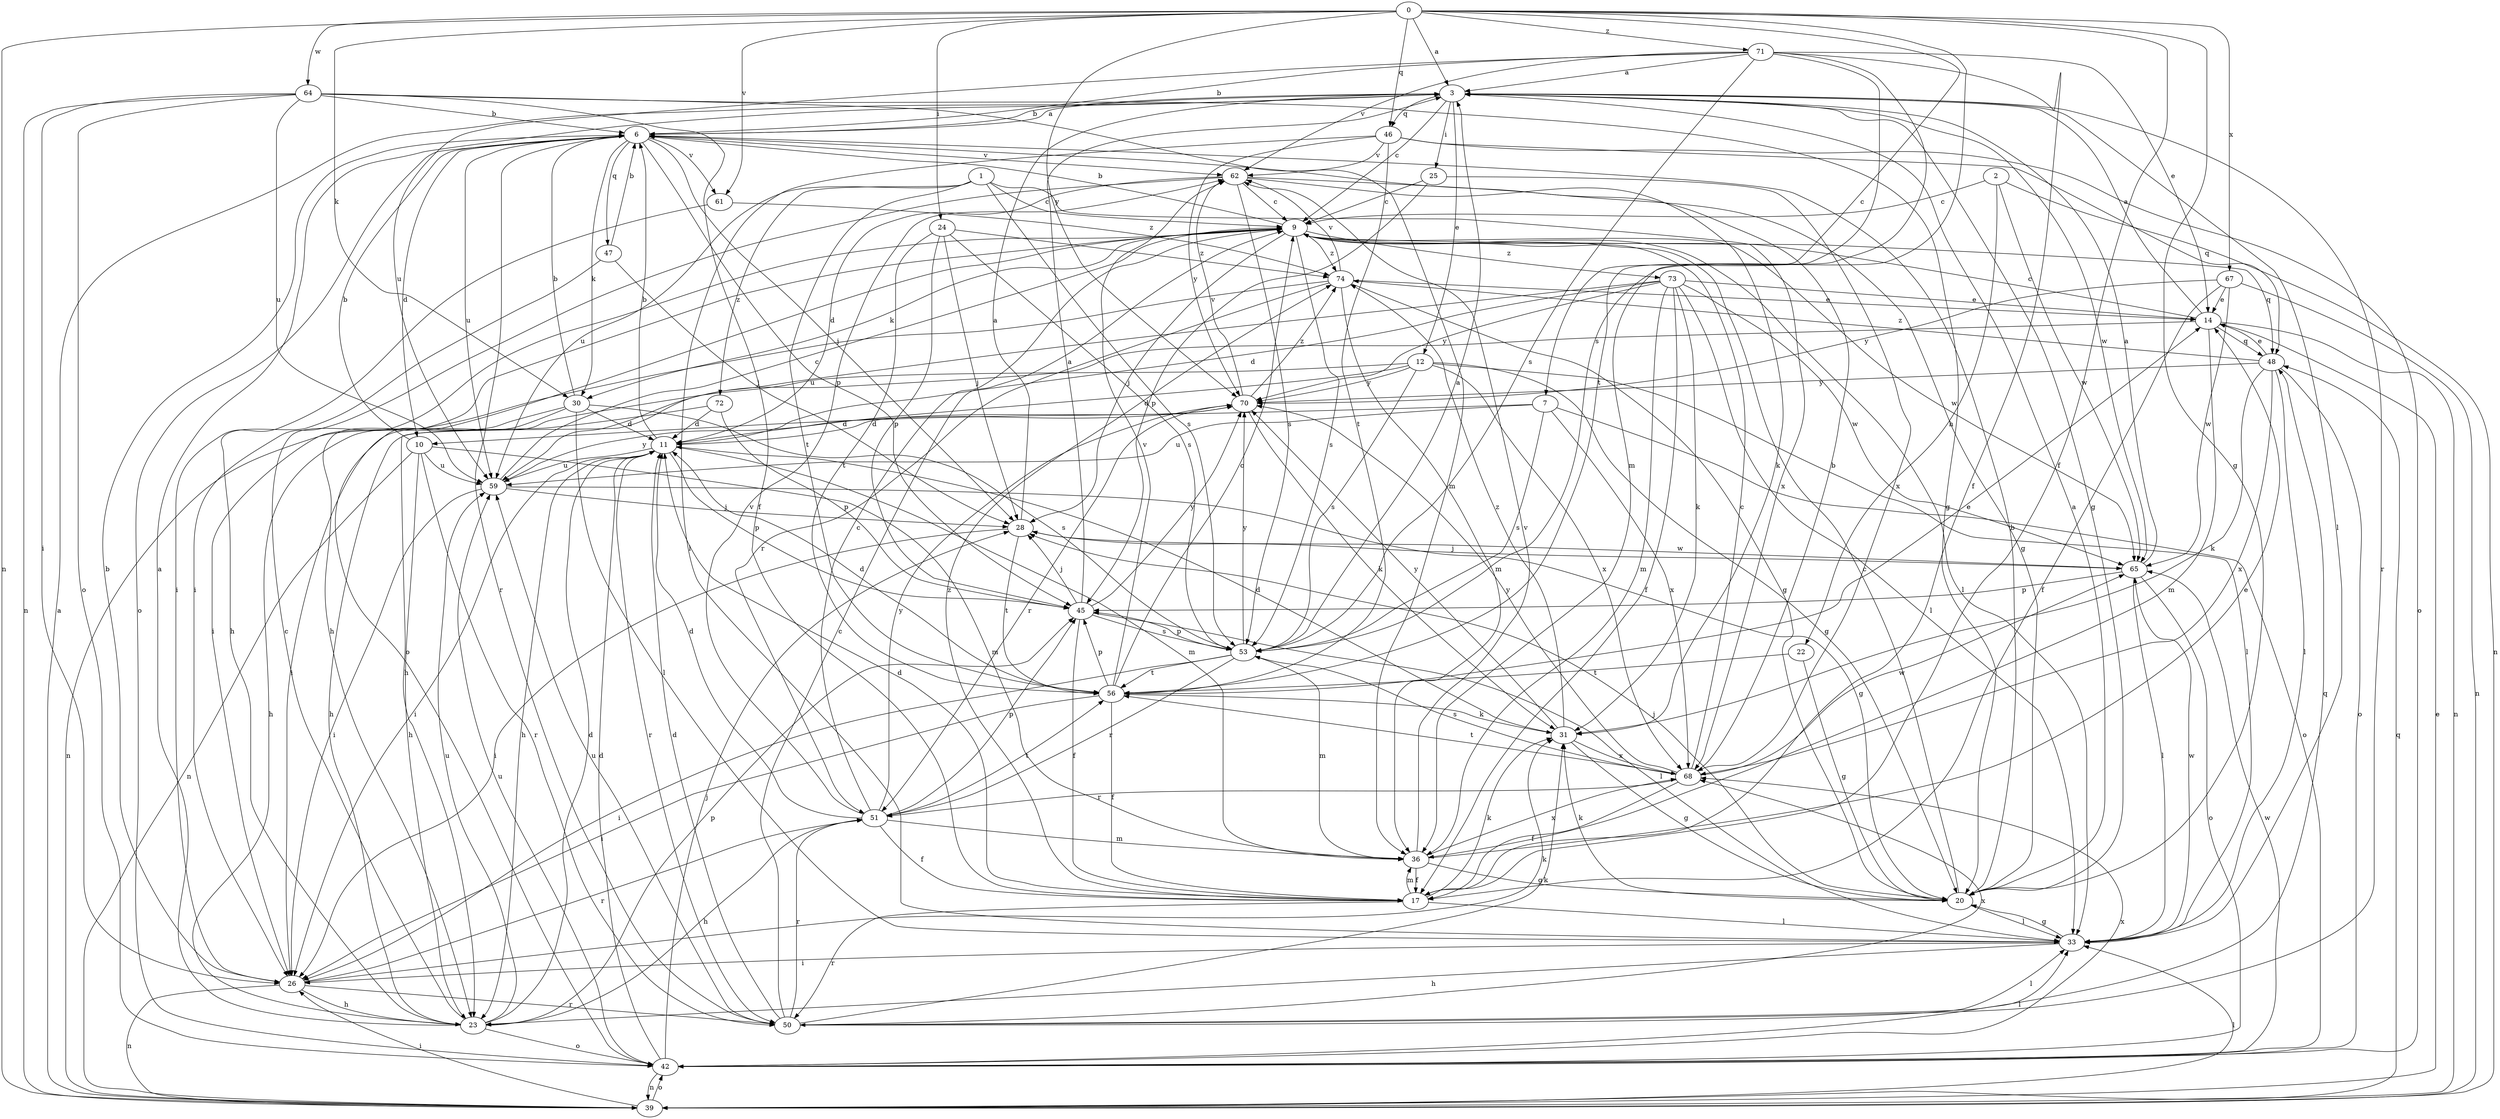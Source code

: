 strict digraph  {
0;
1;
2;
3;
6;
7;
9;
10;
11;
12;
14;
17;
20;
22;
23;
24;
25;
26;
28;
30;
31;
33;
36;
39;
42;
45;
46;
47;
48;
50;
51;
53;
56;
59;
61;
62;
64;
65;
67;
68;
70;
71;
72;
73;
74;
0 -> 3  [label=a];
0 -> 7  [label=c];
0 -> 17  [label=f];
0 -> 20  [label=g];
0 -> 24  [label=i];
0 -> 30  [label=k];
0 -> 39  [label=n];
0 -> 46  [label=q];
0 -> 53  [label=s];
0 -> 61  [label=v];
0 -> 64  [label=w];
0 -> 67  [label=x];
0 -> 70  [label=y];
0 -> 71  [label=z];
1 -> 9  [label=c];
1 -> 53  [label=s];
1 -> 56  [label=t];
1 -> 59  [label=u];
1 -> 68  [label=x];
1 -> 72  [label=z];
2 -> 9  [label=c];
2 -> 22  [label=h];
2 -> 39  [label=n];
2 -> 65  [label=w];
3 -> 6  [label=b];
3 -> 9  [label=c];
3 -> 12  [label=e];
3 -> 20  [label=g];
3 -> 25  [label=i];
3 -> 33  [label=l];
3 -> 46  [label=q];
3 -> 50  [label=r];
3 -> 65  [label=w];
6 -> 3  [label=a];
6 -> 10  [label=d];
6 -> 28  [label=j];
6 -> 30  [label=k];
6 -> 42  [label=o];
6 -> 45  [label=p];
6 -> 47  [label=q];
6 -> 50  [label=r];
6 -> 59  [label=u];
6 -> 61  [label=v];
6 -> 62  [label=v];
7 -> 10  [label=d];
7 -> 42  [label=o];
7 -> 53  [label=s];
7 -> 59  [label=u];
7 -> 68  [label=x];
9 -> 6  [label=b];
9 -> 23  [label=h];
9 -> 28  [label=j];
9 -> 30  [label=k];
9 -> 33  [label=l];
9 -> 42  [label=o];
9 -> 48  [label=q];
9 -> 53  [label=s];
9 -> 65  [label=w];
9 -> 73  [label=z];
9 -> 74  [label=z];
10 -> 6  [label=b];
10 -> 23  [label=h];
10 -> 36  [label=m];
10 -> 39  [label=n];
10 -> 50  [label=r];
10 -> 59  [label=u];
11 -> 6  [label=b];
11 -> 23  [label=h];
11 -> 26  [label=i];
11 -> 36  [label=m];
11 -> 45  [label=p];
11 -> 50  [label=r];
11 -> 59  [label=u];
12 -> 11  [label=d];
12 -> 20  [label=g];
12 -> 26  [label=i];
12 -> 33  [label=l];
12 -> 53  [label=s];
12 -> 68  [label=x];
12 -> 70  [label=y];
14 -> 3  [label=a];
14 -> 9  [label=c];
14 -> 23  [label=h];
14 -> 36  [label=m];
14 -> 39  [label=n];
14 -> 48  [label=q];
17 -> 11  [label=d];
17 -> 31  [label=k];
17 -> 33  [label=l];
17 -> 36  [label=m];
17 -> 50  [label=r];
17 -> 74  [label=z];
20 -> 3  [label=a];
20 -> 6  [label=b];
20 -> 9  [label=c];
20 -> 28  [label=j];
20 -> 31  [label=k];
20 -> 33  [label=l];
22 -> 20  [label=g];
22 -> 56  [label=t];
23 -> 3  [label=a];
23 -> 9  [label=c];
23 -> 11  [label=d];
23 -> 42  [label=o];
23 -> 45  [label=p];
23 -> 59  [label=u];
24 -> 28  [label=j];
24 -> 45  [label=p];
24 -> 53  [label=s];
24 -> 56  [label=t];
24 -> 74  [label=z];
25 -> 9  [label=c];
25 -> 45  [label=p];
25 -> 68  [label=x];
26 -> 6  [label=b];
26 -> 23  [label=h];
26 -> 31  [label=k];
26 -> 39  [label=n];
26 -> 50  [label=r];
26 -> 51  [label=r];
28 -> 3  [label=a];
28 -> 26  [label=i];
28 -> 56  [label=t];
28 -> 65  [label=w];
30 -> 6  [label=b];
30 -> 11  [label=d];
30 -> 23  [label=h];
30 -> 33  [label=l];
30 -> 39  [label=n];
30 -> 53  [label=s];
31 -> 11  [label=d];
31 -> 20  [label=g];
31 -> 68  [label=x];
31 -> 70  [label=y];
31 -> 74  [label=z];
33 -> 20  [label=g];
33 -> 23  [label=h];
33 -> 26  [label=i];
33 -> 65  [label=w];
36 -> 14  [label=e];
36 -> 17  [label=f];
36 -> 20  [label=g];
36 -> 62  [label=v];
36 -> 68  [label=x];
39 -> 3  [label=a];
39 -> 14  [label=e];
39 -> 26  [label=i];
39 -> 33  [label=l];
39 -> 42  [label=o];
39 -> 48  [label=q];
42 -> 11  [label=d];
42 -> 28  [label=j];
42 -> 33  [label=l];
42 -> 39  [label=n];
42 -> 59  [label=u];
42 -> 65  [label=w];
42 -> 68  [label=x];
45 -> 3  [label=a];
45 -> 17  [label=f];
45 -> 28  [label=j];
45 -> 33  [label=l];
45 -> 53  [label=s];
45 -> 70  [label=y];
46 -> 33  [label=l];
46 -> 42  [label=o];
46 -> 48  [label=q];
46 -> 56  [label=t];
46 -> 62  [label=v];
46 -> 70  [label=y];
47 -> 6  [label=b];
47 -> 23  [label=h];
47 -> 28  [label=j];
48 -> 14  [label=e];
48 -> 31  [label=k];
48 -> 33  [label=l];
48 -> 42  [label=o];
48 -> 68  [label=x];
48 -> 70  [label=y];
48 -> 74  [label=z];
50 -> 9  [label=c];
50 -> 11  [label=d];
50 -> 31  [label=k];
50 -> 33  [label=l];
50 -> 48  [label=q];
50 -> 51  [label=r];
50 -> 59  [label=u];
50 -> 68  [label=x];
51 -> 9  [label=c];
51 -> 11  [label=d];
51 -> 17  [label=f];
51 -> 23  [label=h];
51 -> 36  [label=m];
51 -> 45  [label=p];
51 -> 56  [label=t];
51 -> 62  [label=v];
51 -> 70  [label=y];
53 -> 3  [label=a];
53 -> 26  [label=i];
53 -> 36  [label=m];
53 -> 45  [label=p];
53 -> 51  [label=r];
53 -> 56  [label=t];
53 -> 70  [label=y];
56 -> 9  [label=c];
56 -> 11  [label=d];
56 -> 14  [label=e];
56 -> 17  [label=f];
56 -> 26  [label=i];
56 -> 31  [label=k];
56 -> 45  [label=p];
56 -> 62  [label=v];
59 -> 9  [label=c];
59 -> 20  [label=g];
59 -> 26  [label=i];
59 -> 28  [label=j];
59 -> 70  [label=y];
61 -> 26  [label=i];
61 -> 74  [label=z];
62 -> 9  [label=c];
62 -> 11  [label=d];
62 -> 20  [label=g];
62 -> 26  [label=i];
62 -> 31  [label=k];
62 -> 53  [label=s];
64 -> 6  [label=b];
64 -> 17  [label=f];
64 -> 20  [label=g];
64 -> 26  [label=i];
64 -> 36  [label=m];
64 -> 39  [label=n];
64 -> 42  [label=o];
64 -> 59  [label=u];
65 -> 3  [label=a];
65 -> 28  [label=j];
65 -> 33  [label=l];
65 -> 42  [label=o];
65 -> 45  [label=p];
67 -> 14  [label=e];
67 -> 17  [label=f];
67 -> 39  [label=n];
67 -> 65  [label=w];
67 -> 70  [label=y];
68 -> 6  [label=b];
68 -> 9  [label=c];
68 -> 17  [label=f];
68 -> 51  [label=r];
68 -> 53  [label=s];
68 -> 56  [label=t];
68 -> 65  [label=w];
68 -> 70  [label=y];
70 -> 11  [label=d];
70 -> 31  [label=k];
70 -> 51  [label=r];
70 -> 62  [label=v];
70 -> 74  [label=z];
71 -> 3  [label=a];
71 -> 6  [label=b];
71 -> 14  [label=e];
71 -> 17  [label=f];
71 -> 36  [label=m];
71 -> 53  [label=s];
71 -> 56  [label=t];
71 -> 59  [label=u];
71 -> 62  [label=v];
72 -> 11  [label=d];
72 -> 23  [label=h];
72 -> 45  [label=p];
73 -> 11  [label=d];
73 -> 14  [label=e];
73 -> 17  [label=f];
73 -> 31  [label=k];
73 -> 33  [label=l];
73 -> 36  [label=m];
73 -> 59  [label=u];
73 -> 65  [label=w];
73 -> 70  [label=y];
74 -> 14  [label=e];
74 -> 20  [label=g];
74 -> 26  [label=i];
74 -> 36  [label=m];
74 -> 51  [label=r];
74 -> 62  [label=v];
}
